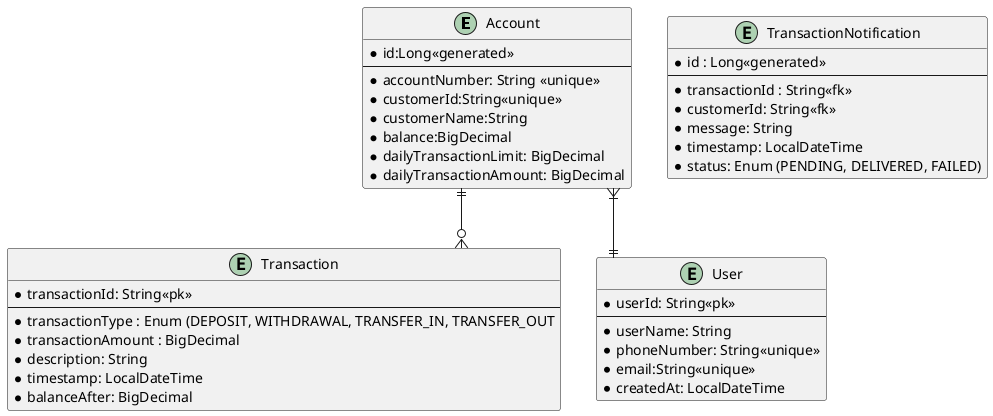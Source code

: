 @startuml Banking_ERD
'Enable ER diagram syntax
skinparam linetype ortho

entity Account{
*id:Long<<generated>>
--
*accountNumber: String <<unique>>
*customerId:String<<unique>>
*customerName:String
*balance:BigDecimal
*dailyTransactionLimit: BigDecimal
*dailyTransactionAmount: BigDecimal
}

entity Transaction{
*transactionId: String<<pk>>
--
*transactionType : Enum (DEPOSIT, WITHDRAWAL, TRANSFER_IN, TRANSFER_OUT
*transactionAmount : BigDecimal
*description: String
*timestamp: LocalDateTime
*balanceAfter: BigDecimal
}

entity TransactionNotification {
*id : Long<<generated>>
--
*transactionId : String<<fk>>
*customerId: String<<fk>>
*message: String
*timestamp: LocalDateTime
*status: Enum (PENDING, DELIVERED, FAILED)
}

entity User {
*userId: String<<pk>>
--
*userName: String
*phoneNumber: String<<unique>>
*email:String<<unique>>
*createdAt: LocalDateTime
}

' Relationships

Account ||--o{Transaction
Account}|--|| User

@enduml